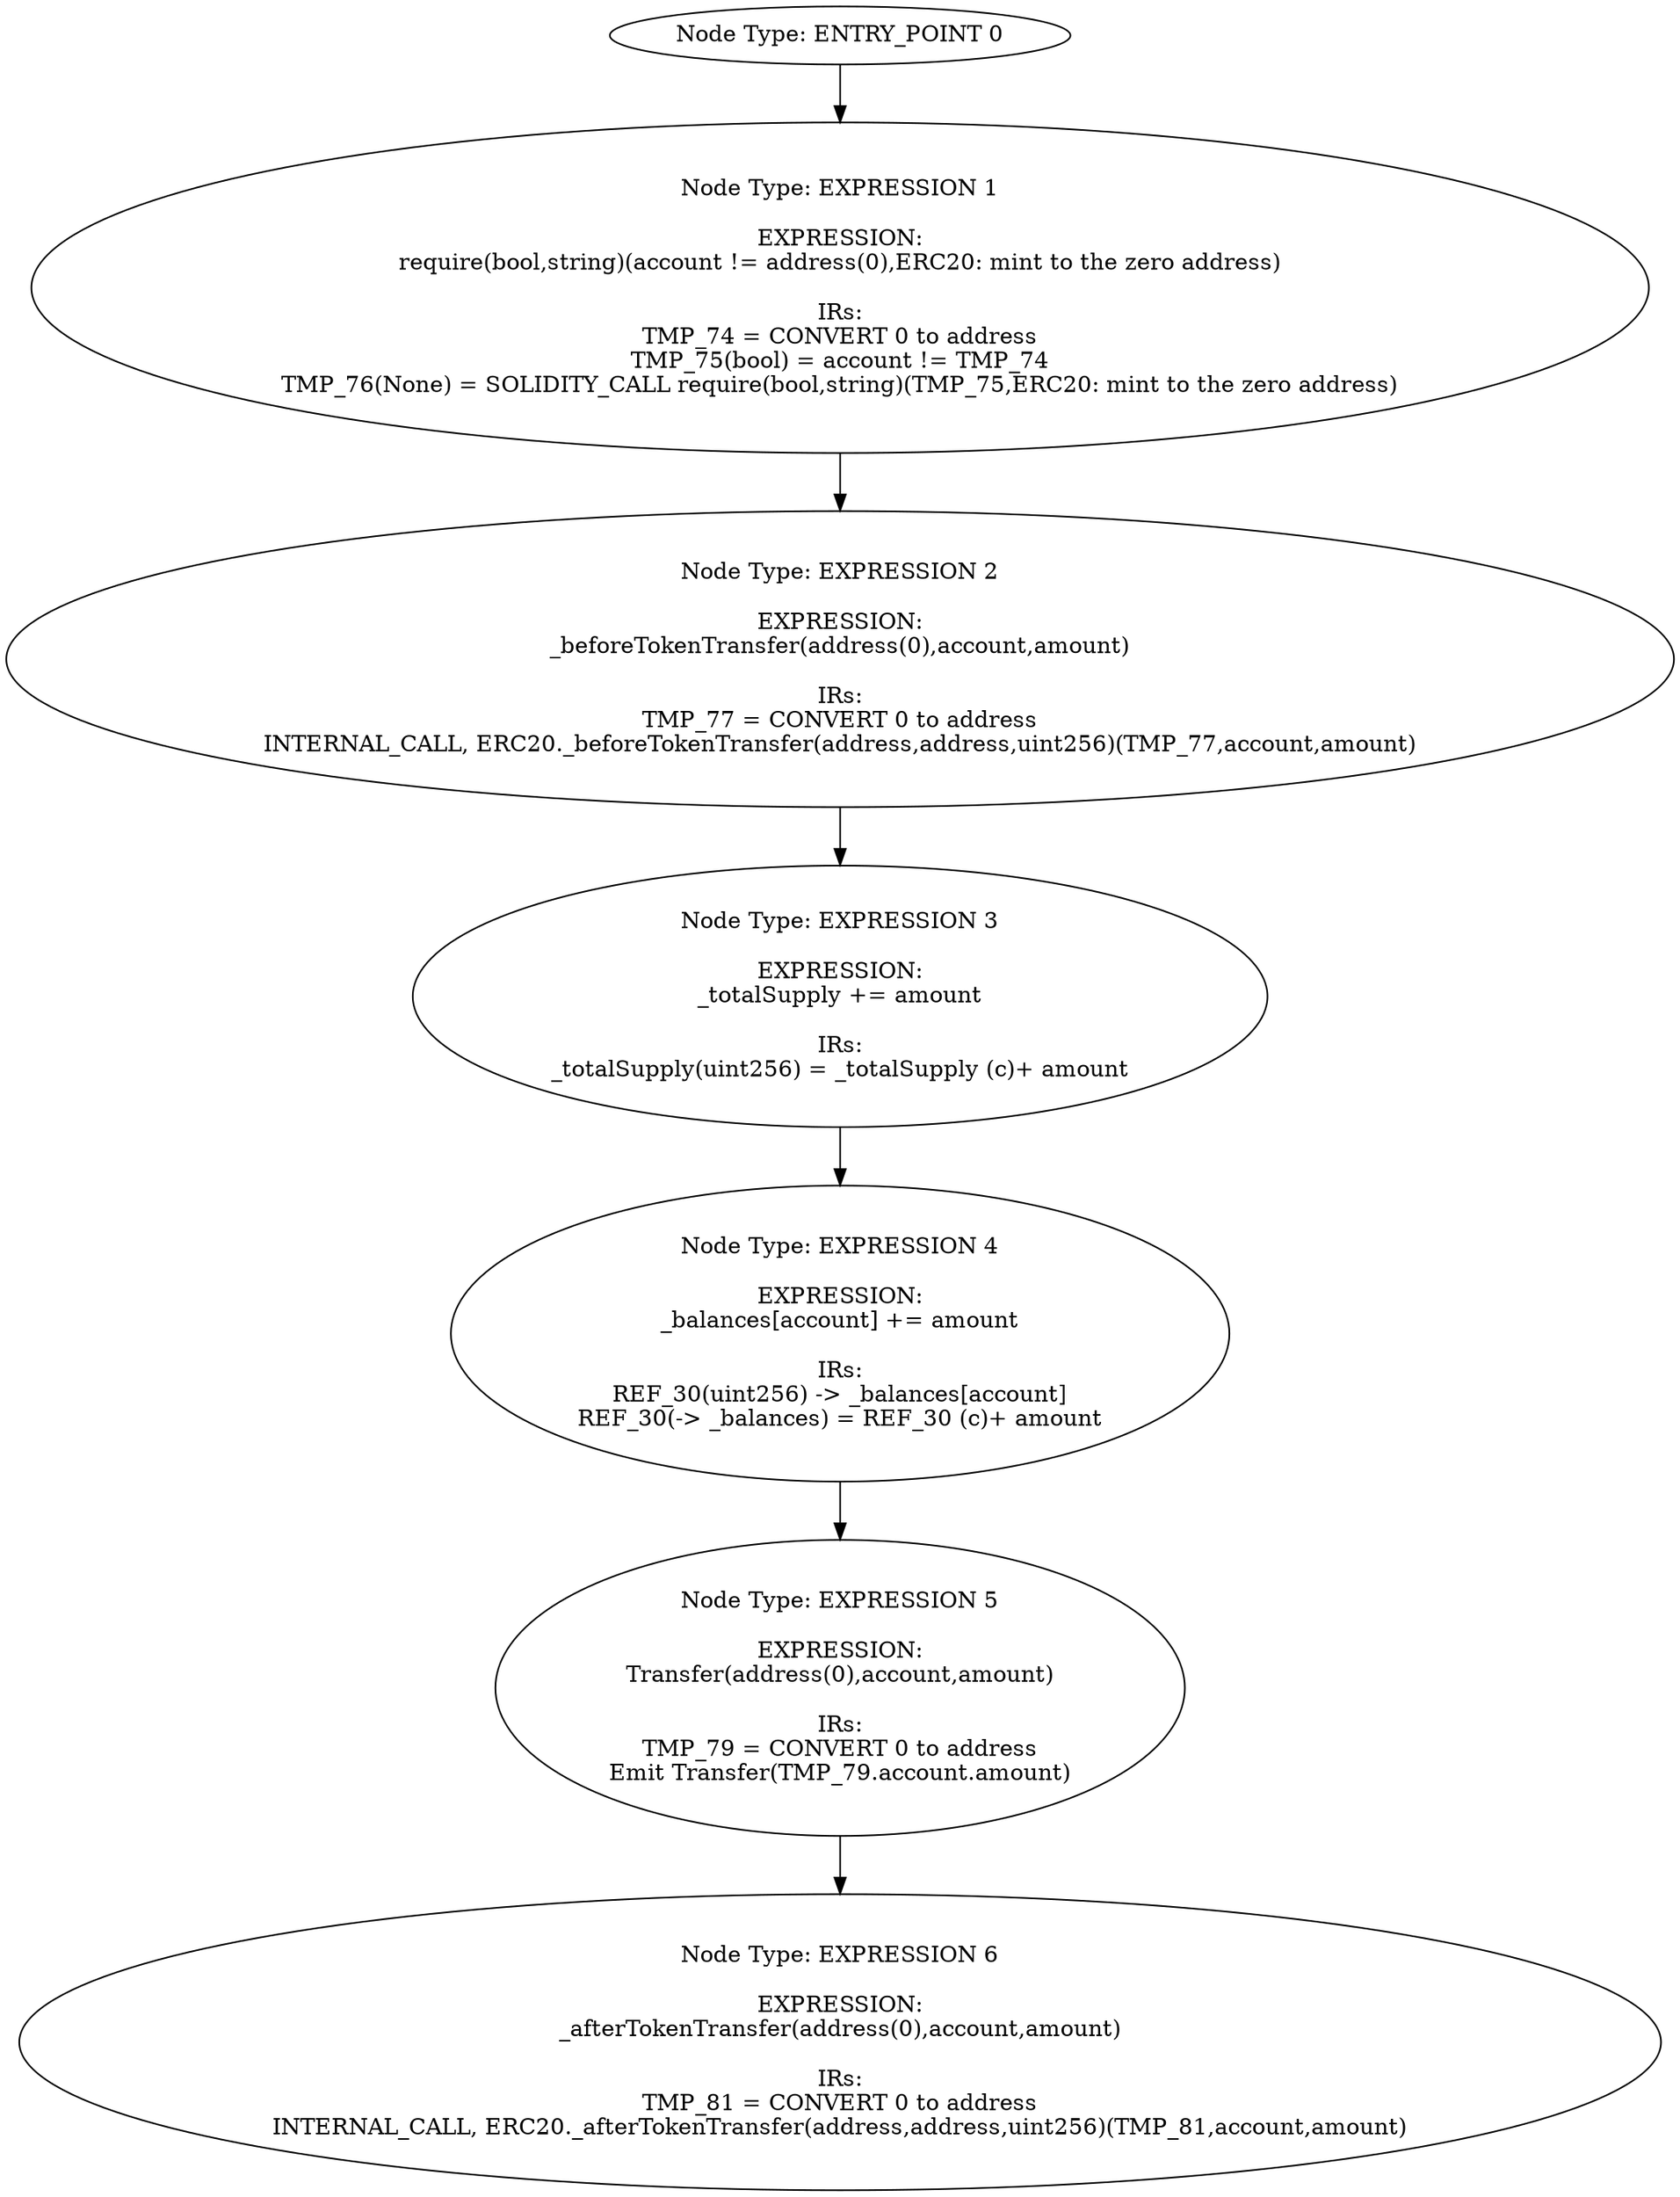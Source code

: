 digraph{
0[label="Node Type: ENTRY_POINT 0
"];
0->1;
1[label="Node Type: EXPRESSION 1

EXPRESSION:
require(bool,string)(account != address(0),ERC20: mint to the zero address)

IRs:
TMP_74 = CONVERT 0 to address
TMP_75(bool) = account != TMP_74
TMP_76(None) = SOLIDITY_CALL require(bool,string)(TMP_75,ERC20: mint to the zero address)"];
1->2;
2[label="Node Type: EXPRESSION 2

EXPRESSION:
_beforeTokenTransfer(address(0),account,amount)

IRs:
TMP_77 = CONVERT 0 to address
INTERNAL_CALL, ERC20._beforeTokenTransfer(address,address,uint256)(TMP_77,account,amount)"];
2->3;
3[label="Node Type: EXPRESSION 3

EXPRESSION:
_totalSupply += amount

IRs:
_totalSupply(uint256) = _totalSupply (c)+ amount"];
3->4;
4[label="Node Type: EXPRESSION 4

EXPRESSION:
_balances[account] += amount

IRs:
REF_30(uint256) -> _balances[account]
REF_30(-> _balances) = REF_30 (c)+ amount"];
4->5;
5[label="Node Type: EXPRESSION 5

EXPRESSION:
Transfer(address(0),account,amount)

IRs:
TMP_79 = CONVERT 0 to address
Emit Transfer(TMP_79.account.amount)"];
5->6;
6[label="Node Type: EXPRESSION 6

EXPRESSION:
_afterTokenTransfer(address(0),account,amount)

IRs:
TMP_81 = CONVERT 0 to address
INTERNAL_CALL, ERC20._afterTokenTransfer(address,address,uint256)(TMP_81,account,amount)"];
}
